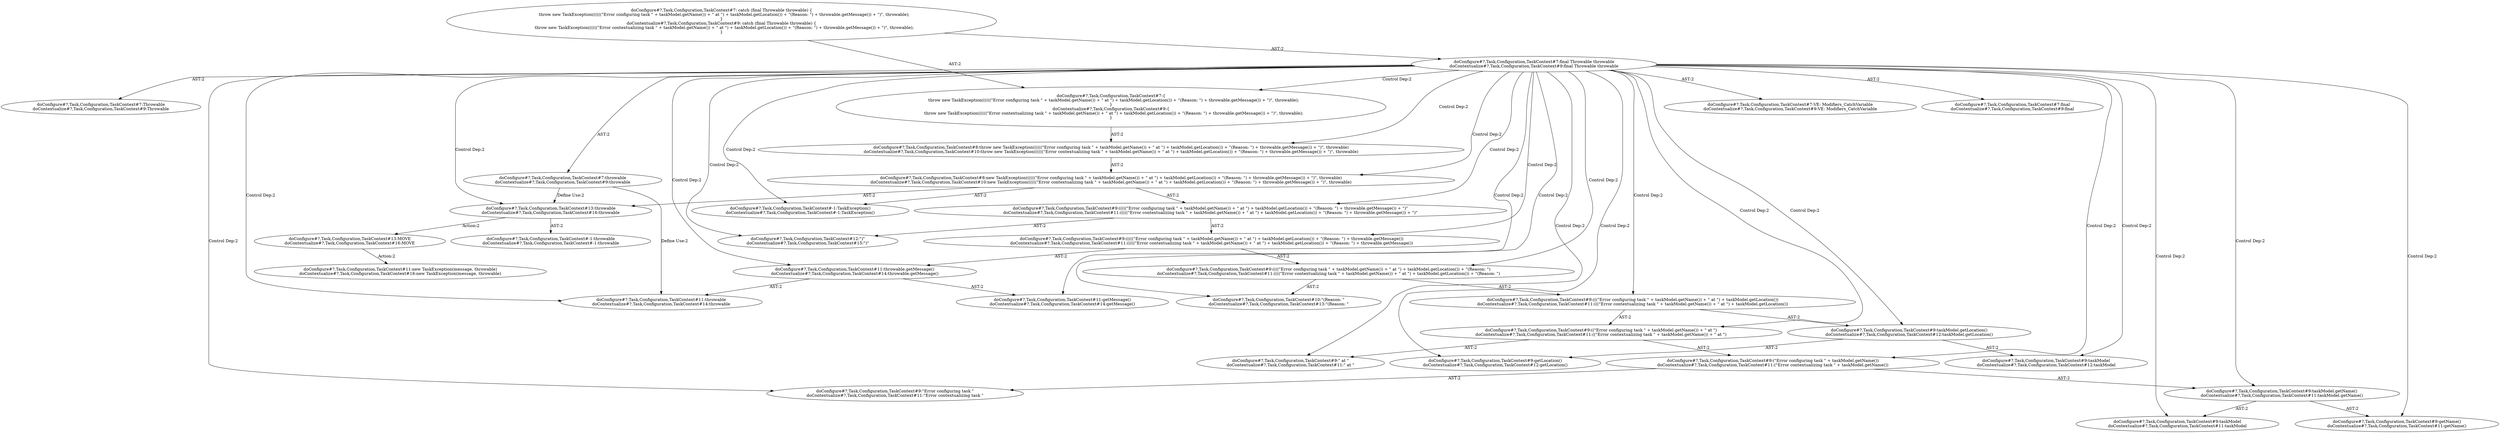 digraph "Pattern" {
0 [label="doConfigure#?,Task,Configuration,TaskContext#13:MOVE
doContextualize#?,Task,Configuration,TaskContext#16:MOVE" shape=ellipse]
1 [label="doConfigure#?,Task,Configuration,TaskContext#13:throwable
doContextualize#?,Task,Configuration,TaskContext#16:throwable" shape=ellipse]
2 [label="doConfigure#?,Task,Configuration,TaskContext#7:final Throwable throwable
doContextualize#?,Task,Configuration,TaskContext#9:final Throwable throwable" shape=ellipse]
3 [label="doConfigure#?,Task,Configuration,TaskContext#7: catch (final Throwable throwable) \{
    throw new TaskException((((((\"Error configuring task \" + taskModel.getName()) + \" at \") + taskModel.getLocation()) + \"(Reason: \") + throwable.getMessage()) + \")\", throwable);
\}
doContextualize#?,Task,Configuration,TaskContext#9: catch (final Throwable throwable) \{
    throw new TaskException((((((\"Error contextualizing task \" + taskModel.getName()) + \" at \") + taskModel.getLocation()) + \"(Reason: \") + throwable.getMessage()) + \")\", throwable);
\}" shape=ellipse]
4 [label="doConfigure#?,Task,Configuration,TaskContext#7:throwable
doContextualize#?,Task,Configuration,TaskContext#9:throwable" shape=ellipse]
5 [label="doConfigure#?,Task,Configuration,TaskContext#7:Throwable
doContextualize#?,Task,Configuration,TaskContext#9:Throwable" shape=ellipse]
6 [label="doConfigure#?,Task,Configuration,TaskContext#7:\{
    throw new TaskException((((((\"Error configuring task \" + taskModel.getName()) + \" at \") + taskModel.getLocation()) + \"(Reason: \") + throwable.getMessage()) + \")\", throwable);
\}
doContextualize#?,Task,Configuration,TaskContext#9:\{
    throw new TaskException((((((\"Error contextualizing task \" + taskModel.getName()) + \" at \") + taskModel.getLocation()) + \"(Reason: \") + throwable.getMessage()) + \")\", throwable);
\}" shape=ellipse]
7 [label="doConfigure#?,Task,Configuration,TaskContext#8:throw new TaskException((((((\"Error configuring task \" + taskModel.getName()) + \" at \") + taskModel.getLocation()) + \"(Reason: \") + throwable.getMessage()) + \")\", throwable)
doContextualize#?,Task,Configuration,TaskContext#10:throw new TaskException((((((\"Error contextualizing task \" + taskModel.getName()) + \" at \") + taskModel.getLocation()) + \"(Reason: \") + throwable.getMessage()) + \")\", throwable)" shape=ellipse]
8 [label="doConfigure#?,Task,Configuration,TaskContext#8:new TaskException((((((\"Error configuring task \" + taskModel.getName()) + \" at \") + taskModel.getLocation()) + \"(Reason: \") + throwable.getMessage()) + \")\", throwable)
doContextualize#?,Task,Configuration,TaskContext#10:new TaskException((((((\"Error contextualizing task \" + taskModel.getName()) + \" at \") + taskModel.getLocation()) + \"(Reason: \") + throwable.getMessage()) + \")\", throwable)" shape=ellipse]
9 [label="doConfigure#?,Task,Configuration,TaskContext#-1:TaskException()
doContextualize#?,Task,Configuration,TaskContext#-1:TaskException()" shape=ellipse]
10 [label="doConfigure#?,Task,Configuration,TaskContext#9:(((((\"Error configuring task \" + taskModel.getName()) + \" at \") + taskModel.getLocation()) + \"(Reason: \") + throwable.getMessage()) + \")\"
doContextualize#?,Task,Configuration,TaskContext#11:(((((\"Error contextualizing task \" + taskModel.getName()) + \" at \") + taskModel.getLocation()) + \"(Reason: \") + throwable.getMessage()) + \")\"" shape=ellipse]
11 [label="doConfigure#?,Task,Configuration,TaskContext#9:(((((\"Error configuring task \" + taskModel.getName()) + \" at \") + taskModel.getLocation()) + \"(Reason: \") + throwable.getMessage())
doContextualize#?,Task,Configuration,TaskContext#11:(((((\"Error contextualizing task \" + taskModel.getName()) + \" at \") + taskModel.getLocation()) + \"(Reason: \") + throwable.getMessage())" shape=ellipse]
12 [label="doConfigure#?,Task,Configuration,TaskContext#9:((((\"Error configuring task \" + taskModel.getName()) + \" at \") + taskModel.getLocation()) + \"(Reason: \")
doContextualize#?,Task,Configuration,TaskContext#11:((((\"Error contextualizing task \" + taskModel.getName()) + \" at \") + taskModel.getLocation()) + \"(Reason: \")" shape=ellipse]
13 [label="doConfigure#?,Task,Configuration,TaskContext#9:(((\"Error configuring task \" + taskModel.getName()) + \" at \") + taskModel.getLocation())
doContextualize#?,Task,Configuration,TaskContext#11:(((\"Error contextualizing task \" + taskModel.getName()) + \" at \") + taskModel.getLocation())" shape=ellipse]
14 [label="doConfigure#?,Task,Configuration,TaskContext#9:((\"Error configuring task \" + taskModel.getName()) + \" at \")
doContextualize#?,Task,Configuration,TaskContext#11:((\"Error contextualizing task \" + taskModel.getName()) + \" at \")" shape=ellipse]
15 [label="doConfigure#?,Task,Configuration,TaskContext#9:(\"Error configuring task \" + taskModel.getName())
doContextualize#?,Task,Configuration,TaskContext#11:(\"Error contextualizing task \" + taskModel.getName())" shape=ellipse]
16 [label="doConfigure#?,Task,Configuration,TaskContext#9:\"Error configuring task \"
doContextualize#?,Task,Configuration,TaskContext#11:\"Error contextualizing task \"" shape=ellipse]
17 [label="doConfigure#?,Task,Configuration,TaskContext#9:taskModel.getName()
doContextualize#?,Task,Configuration,TaskContext#11:taskModel.getName()" shape=ellipse]
18 [label="doConfigure#?,Task,Configuration,TaskContext#9:getName()
doContextualize#?,Task,Configuration,TaskContext#11:getName()" shape=ellipse]
19 [label="doConfigure#?,Task,Configuration,TaskContext#9:taskModel
doContextualize#?,Task,Configuration,TaskContext#11:taskModel" shape=ellipse]
20 [label="doConfigure#?,Task,Configuration,TaskContext#9:\" at \"
doContextualize#?,Task,Configuration,TaskContext#11:\" at \"" shape=ellipse]
21 [label="doConfigure#?,Task,Configuration,TaskContext#9:taskModel.getLocation()
doContextualize#?,Task,Configuration,TaskContext#12:taskModel.getLocation()" shape=ellipse]
22 [label="doConfigure#?,Task,Configuration,TaskContext#9:getLocation()
doContextualize#?,Task,Configuration,TaskContext#12:getLocation()" shape=ellipse]
23 [label="doConfigure#?,Task,Configuration,TaskContext#9:taskModel
doContextualize#?,Task,Configuration,TaskContext#12:taskModel" shape=ellipse]
24 [label="doConfigure#?,Task,Configuration,TaskContext#10:\"(Reason: \"
doContextualize#?,Task,Configuration,TaskContext#13:\"(Reason: \"" shape=ellipse]
25 [label="doConfigure#?,Task,Configuration,TaskContext#11:throwable.getMessage()
doContextualize#?,Task,Configuration,TaskContext#14:throwable.getMessage()" shape=ellipse]
26 [label="doConfigure#?,Task,Configuration,TaskContext#11:getMessage()
doContextualize#?,Task,Configuration,TaskContext#14:getMessage()" shape=ellipse]
27 [label="doConfigure#?,Task,Configuration,TaskContext#11:throwable
doContextualize#?,Task,Configuration,TaskContext#14:throwable" shape=ellipse]
28 [label="doConfigure#?,Task,Configuration,TaskContext#12:\")\"
doContextualize#?,Task,Configuration,TaskContext#15:\")\"" shape=ellipse]
29 [label="doConfigure#?,Task,Configuration,TaskContext#7:VE: Modifiers_CatchVariable
doContextualize#?,Task,Configuration,TaskContext#9:VE: Modifiers_CatchVariable" shape=ellipse]
30 [label="doConfigure#?,Task,Configuration,TaskContext#7:final
doContextualize#?,Task,Configuration,TaskContext#9:final" shape=ellipse]
31 [label="doConfigure#?,Task,Configuration,TaskContext#-1:throwable
doContextualize#?,Task,Configuration,TaskContext#-1:throwable" shape=ellipse]
32 [label="doConfigure#?,Task,Configuration,TaskContext#11:new TaskException(message, throwable)
doContextualize#?,Task,Configuration,TaskContext#16:new TaskException(message, throwable)" shape=ellipse]
0 -> 32 [label="Action:2"];
1 -> 0 [label="Action:2"];
1 -> 31 [label="AST:2"];
2 -> 1 [label="Control Dep:2"];
2 -> 4 [label="AST:2"];
2 -> 5 [label="AST:2"];
2 -> 6 [label="Control Dep:2"];
2 -> 7 [label="Control Dep:2"];
2 -> 8 [label="Control Dep:2"];
2 -> 9 [label="Control Dep:2"];
2 -> 10 [label="Control Dep:2"];
2 -> 11 [label="Control Dep:2"];
2 -> 12 [label="Control Dep:2"];
2 -> 13 [label="Control Dep:2"];
2 -> 14 [label="Control Dep:2"];
2 -> 15 [label="Control Dep:2"];
2 -> 16 [label="Control Dep:2"];
2 -> 17 [label="Control Dep:2"];
2 -> 18 [label="Control Dep:2"];
2 -> 19 [label="Control Dep:2"];
2 -> 20 [label="Control Dep:2"];
2 -> 21 [label="Control Dep:2"];
2 -> 22 [label="Control Dep:2"];
2 -> 23 [label="Control Dep:2"];
2 -> 24 [label="Control Dep:2"];
2 -> 25 [label="Control Dep:2"];
2 -> 26 [label="Control Dep:2"];
2 -> 27 [label="Control Dep:2"];
2 -> 28 [label="Control Dep:2"];
2 -> 29 [label="AST:2"];
2 -> 30 [label="AST:2"];
3 -> 2 [label="AST:2"];
3 -> 6 [label="AST:2"];
4 -> 1 [label="Define Use:2"];
4 -> 27 [label="Define Use:2"];
6 -> 7 [label="AST:2"];
7 -> 8 [label="AST:2"];
8 -> 1 [label="AST:2"];
8 -> 9 [label="AST:2"];
8 -> 10 [label="AST:2"];
10 -> 11 [label="AST:2"];
10 -> 28 [label="AST:2"];
11 -> 12 [label="AST:2"];
11 -> 25 [label="AST:2"];
12 -> 13 [label="AST:2"];
12 -> 24 [label="AST:2"];
13 -> 14 [label="AST:2"];
13 -> 21 [label="AST:2"];
14 -> 15 [label="AST:2"];
14 -> 20 [label="AST:2"];
15 -> 16 [label="AST:2"];
15 -> 17 [label="AST:2"];
17 -> 19 [label="AST:2"];
17 -> 18 [label="AST:2"];
21 -> 23 [label="AST:2"];
21 -> 22 [label="AST:2"];
25 -> 27 [label="AST:2"];
25 -> 26 [label="AST:2"];
}